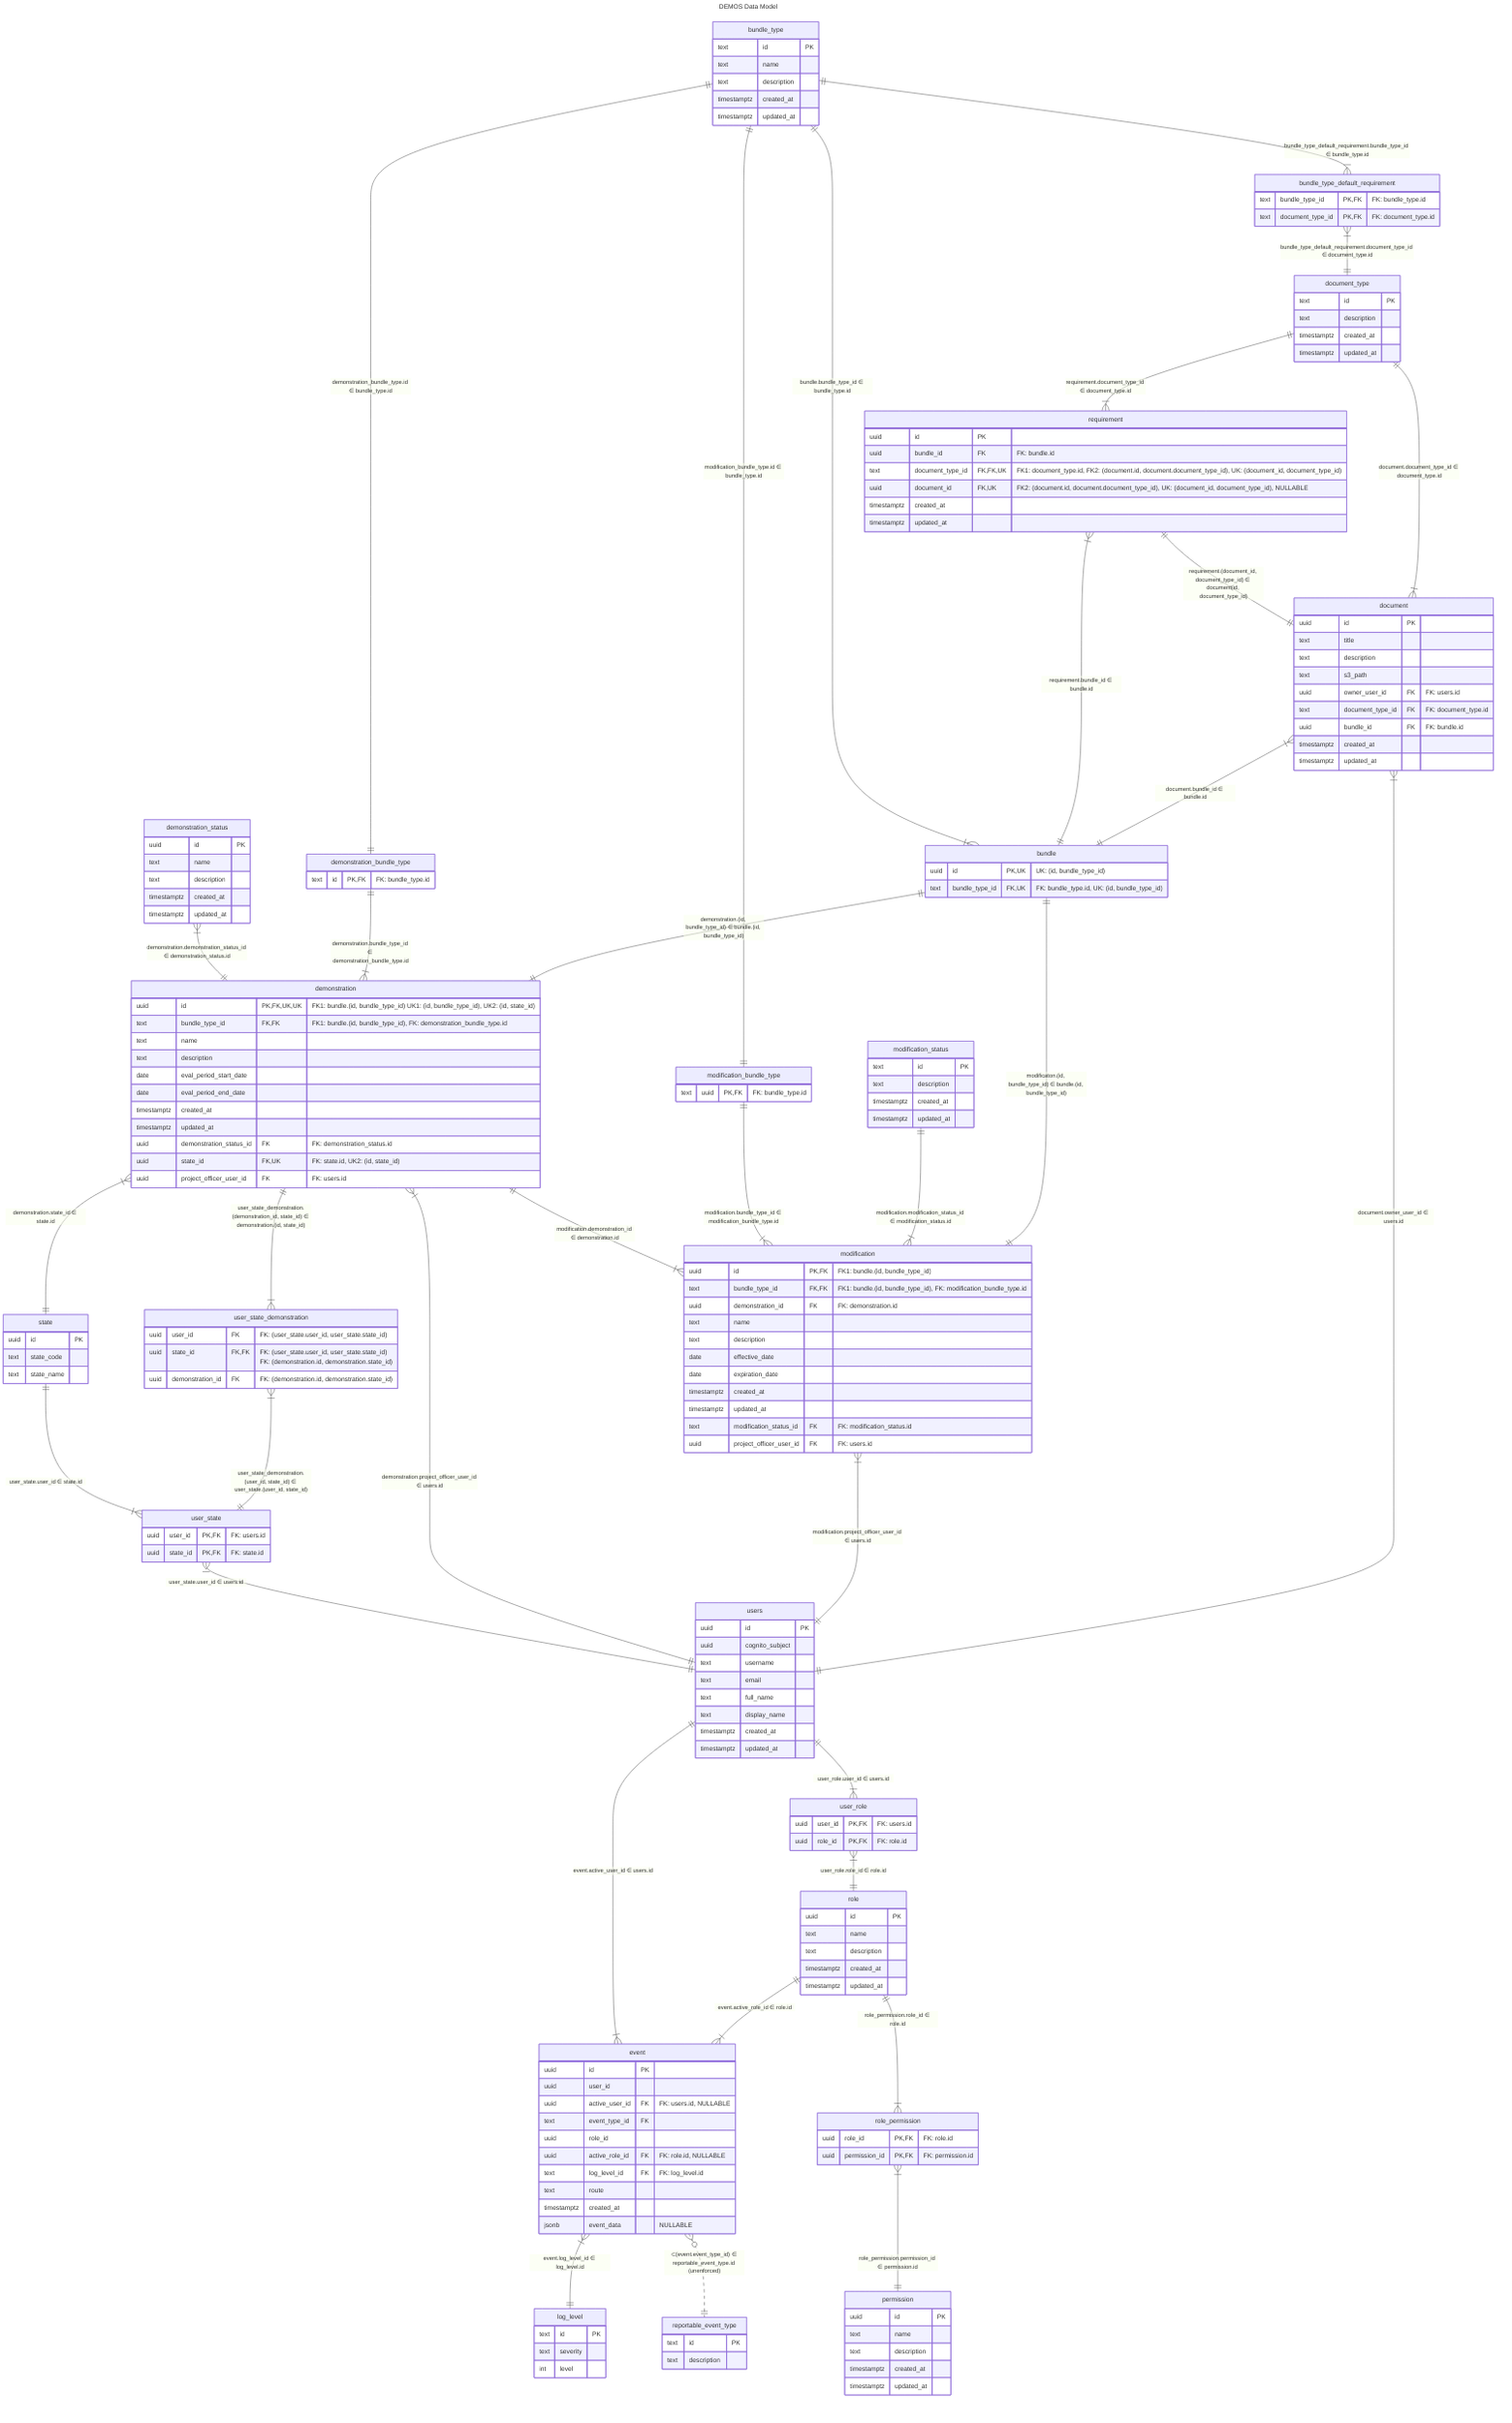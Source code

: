 ---
title: DEMOS Data Model
---

erDiagram

  document_type ||--|{ document : "document.document_type_id ∈ document_type.id"
  document_type ||--|{ requirement : "requirement.document_type_id ∈ document_type.id"
  bundle ||--|| modification : "modificaton.(id, bundle_type_id) ∈ bundle.(id, bundle_type_id)"
  document }|--|| bundle : "document.bundle_id ∈ bundle.id"
  requirement }|--|| bundle : "requirement.bundle_id ∈ bundle.id"
  bundle ||--|| demonstration : "demonstration.(id, bundle_type_id) ∈ bundle.(id, bundle_type_id)"
  bundle_type ||--|| modification_bundle_type : "modification_bundle_type.id ∈ bundle_type.id"
  bundle_type ||--|{ bundle : "bundle.bundle_type_id ∈ bundle_type.id"
  bundle_type ||--|| demonstration_bundle_type : "demonstration_bundle_type.id ∈ bundle_type.id"
  modification_status ||--|{ modification : "modification.modification_status_id ∈ modification_status.id"
  modification_bundle_type ||--|{ modification : "modification.bundle_type_id ∈ modification_bundle_type.id"
  demonstration_bundle_type ||--|{ demonstration : "demonstration.bundle_type_id ∈ demonstration_bundle_type.id"
  document }|--|| users : "document.owner_user_id ∈ users.id"
  modification }|--|| users : "modification.project_officer_user_id ∈ users.id"
  demonstration }|--|| users : "demonstration.project_officer_user_id ∈ users.id"
  user_state_demonstration }|--|| user_state : "user_state_demonstration.(user_id, state_id) ∈ user_state.(user_id, state_id)"
  role ||--|{ event: "event.active_role_id ∈ role.id"
  users ||--|{ event : "event.active_user_id ∈ users.id"
  users ||--|{ user_role : "user_role.user_id ∈ users.id"
  user_state }|--|| users : "user_state.user_id ∈ users.id"
  state ||--|{ user_state : "user_state.user_id ∈ state.id"
  demonstration }|--|| state : "demonstration.state_id ∈ state.id"
  demonstration ||--|{ user_state_demonstration : "user_state_demonstration.(demonstration_id, state_id) ∈ demonstration.(id, state_id)"
  demonstration_status }|--|| demonstration : "demonstration.demonstration_status_id ∈ demonstration_status.id"
  user_role }|--|| role : "user_role.role_id ∈ role.id"
  role ||--|{ role_permission : "role_permission.role_id ∈ role.id"
  role_permission }|--|| permission : "role_permission.permission_id ∈ permission.id"
  demonstration ||--|{ modification : "modification.demonstration_id ∈ demonstration.id"
  requirement ||--|| document : "requirement.(document_id, document_type_id) ∈ document(id, document_type_id)"
  bundle_type_default_requirement }|--|| document_type : "bundle_type_default_requirement.document_type_id ∈ document_type.id"
  bundle_type ||--|{ bundle_type_default_requirement : "bundle_type_default_requirement.bundle_type_id ∈ bundle_type.id"
  event }|--|| log_level : "event.log_level_id ∈ log_level.id"
  event }O..|| reportable_event_type : "⊂(event.event_type_id) ∈ reportable_event_type.id (unenforced)"

  bundle {
    uuid id PK, UK "UK: (id, bundle_type_id)"
    text bundle_type_id FK, UK "FK: bundle_type.id, UK: (id, bundle_type_id)"
  }

  bundle_type {
    text id PK
    text name
    text description
    timestamptz created_at
    timestamptz updated_at
  }

  bundle_type_default_requirement {
    text bundle_type_id PK, FK "FK: bundle_type.id"
    text document_type_id PK, FK "FK: document_type.id"
  }

  demonstration {
    uuid id PK, FK, UK, UK "FK1: bundle.(id, bundle_type_id) UK1: (id, bundle_type_id), UK2: (id, state_id)"
    text bundle_type_id FK, FK "FK1: bundle.(id, bundle_type_id), FK: demonstration_bundle_type.id"
    text name
    text description
    date eval_period_start_date
    date eval_period_end_date
    timestamptz created_at
    timestamptz updated_at
    uuid demonstration_status_id FK "FK: demonstration_status.id"
    uuid state_id FK, UK "FK: state.id, UK2: (id, state_id)"
    uuid project_officer_user_id FK "FK: users.id"
  }

  demonstration_bundle_type {
    text id PK, FK "FK: bundle_type.id"
  }

  demonstration_status {
    uuid id PK
    text name
    text description
    timestamptz created_at
    timestamptz updated_at
  }

  document {
    uuid id PK
    text title
    text description
    text s3_path
    uuid owner_user_id FK "FK: users.id"
    text document_type_id FK "FK: document_type.id"
    uuid bundle_id FK "FK: bundle.id"
    timestamptz created_at
    timestamptz updated_at
  }

  document_type {
    text id PK
    text description
    timestamptz created_at
    timestamptz updated_at
  }

  event {
    uuid id PK
    uuid user_id
    uuid active_user_id FK "FK: users.id, NULLABLE"
    text event_type_id FK
    uuid role_id
    uuid active_role_id FK "FK: role.id, NULLABLE"
    text log_level_id FK "FK: log_level.id"
    text route
    timestamptz created_at
    jsonb event_data "NULLABLE"
  }

  log_level {
    text id PK
    text severity
    int level
  }

  modification {
    uuid id PK, FK "FK1: bundle.(id, bundle_type_id)"
    text bundle_type_id FK, FK "FK1: bundle.(id, bundle_type_id), FK: modification_bundle_type.id"
    uuid demonstration_id FK "FK: demonstration.id"
    text name
    text description
    date effective_date
    date expiration_date
    timestamptz created_at
    timestamptz updated_at
    text modification_status_id FK "FK: modification_status.id"
    uuid project_officer_user_id FK "FK: users.id"
  }

  modification_bundle_type {
    text uuid PK, FK "FK: bundle_type.id"
  }

  modification_status {
    text id PK
    text description
    timestamptz created_at
    timestamptz updated_at
  }

  permission {
    uuid id PK
    text name
    text description
    timestamptz created_at
    timestamptz updated_at
  }

  requirement {
    uuid id PK
    uuid bundle_id FK "FK: bundle.id"
    text document_type_id FK, FK, UK "FK1: document_type.id, FK2: (document.id, document.document_type_id), UK: (document_id, document_type_id)"
    uuid document_id FK, UK "FK2: (document.id, document.document_type_id), UK: (document_id, document_type_id), NULLABLE"
    timestamptz created_at
    timestamptz updated_at
  }

  reportable_event_type {
    text id PK
    text description
  }

  role {
    uuid id PK
    text name
    text description
    timestamptz created_at
    timestamptz updated_at
  }

  role_permission {
    uuid role_id PK, FK "FK: role.id"
    uuid permission_id PK, FK "FK: permission.id"
  }

  state {
    uuid id PK
    text state_code
    text state_name
  }

  user_role {
    uuid user_id PK, FK "FK: users.id"
    uuid role_id PK, FK "FK: role.id"
  }

  user_state {
    uuid user_id PK, FK "FK: users.id"
    uuid state_id PK, FK "FK: state.id"
  }

  user_state_demonstration {
    uuid user_id FK "FK: (user_state.user_id, user_state.state_id)"
    uuid state_id FK, FK "FK: (user_state.user_id, user_state.state_id)<br>FK: (demonstration.id, demonstration.state_id)"
    uuid demonstration_id FK "FK: (demonstration.id, demonstration.state_id)"
  }

  users {
    uuid id PK
    uuid cognito_subject
    text username
    text email
    text full_name
    text display_name
    timestamptz created_at
    timestamptz updated_at
  }